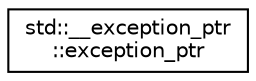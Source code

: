 digraph "Graphical Class Hierarchy"
{
  edge [fontname="Helvetica",fontsize="10",labelfontname="Helvetica",labelfontsize="10"];
  node [fontname="Helvetica",fontsize="10",shape=record];
  rankdir="LR";
  Node0 [label="std::__exception_ptr\l::exception_ptr",height=0.2,width=0.4,color="black", fillcolor="white", style="filled",URL="$structstd_1_1____exception__ptr_1_1exception__ptr.html"];
}
